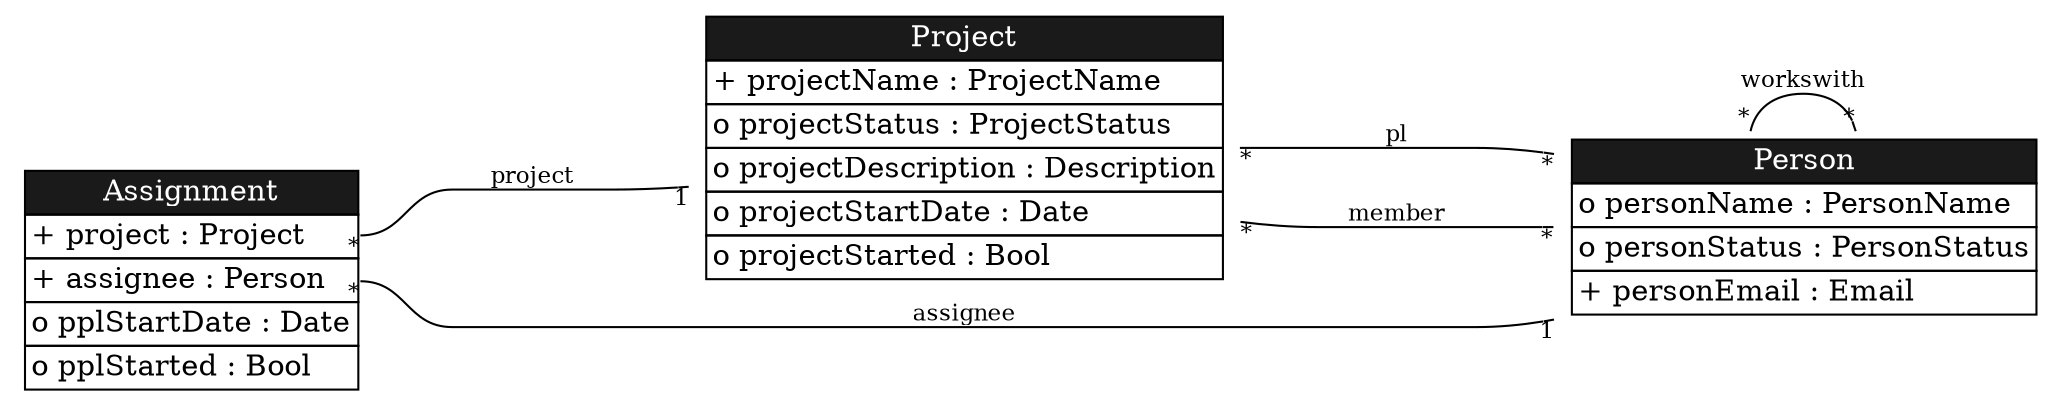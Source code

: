 digraph {
	graph [bb="0,0,831,186.5",
		bgcolor=white,
		rankdir=LR
	];
	node [label="\N"];
	edge [fontsize=11,
		minlen=4
	];
	Project	 [color=purple,
		height=1.8611,
		label=<<TABLE BGCOLOR="white" COLOR="black" BORDER="0" CELLBORDER="1" CELLSPACING="0"><TR><TD BGCOLOR="gray10" COLOR="black"><FONT COLOR="white">Project</FONT></TD></TR><TR><TD ALIGN="LEFT" PORT="projectName">+ projectName : ProjectName</TD></TR><TR><TD ALIGN="LEFT" PORT="projectStatus">o projectStatus : ProjectStatus</TD></TR><TR><TD ALIGN="LEFT" PORT="projectDescription">o projectDescription : Description</TD></TR><TR><TD ALIGN="LEFT" PORT="projectStartDate">o projectStartDate : Date</TD></TR><TR><TD ALIGN="LEFT" PORT="projectStarted">o projectStarted : Bool</TD></TR></TABLE>>,
		pos="393,119.5",
		shape=plaintext,
		width=2.8889];
	Person	 [color=purple,
		height=1.2778,
		label=<<TABLE BGCOLOR="white" COLOR="black" BORDER="0" CELLBORDER="1" CELLSPACING="0"><TR><TD BGCOLOR="gray10" COLOR="black"><FONT COLOR="white">Person</FONT></TD></TR><TR><TD ALIGN="LEFT" PORT="personName">o personName : PersonName</TD></TR><TR><TD ALIGN="LEFT" PORT="personStatus">o personStatus : PersonStatus</TD></TR><TR><TD ALIGN="LEFT" PORT="personEmail">+ personEmail : Email</TD></TR></TABLE>>,
		pos="739.5,81.5",
		shape=plaintext,
		width=2.5417];
	Project:pl -> Person	 [arrowhead=onone,
		head_lp="644.88,109.36",
		headlabel="*",
		label=pl,
		labelfloat=true,
		lp="572.5,125.5",
		pos="e,647.88,115.36 497.22,119.5 509.61,119.5 522.09,119.5 534,119.5 534,119.5 534,119.5 611,119.5 621.42,119.5 632.13,118.32 642.7,\
116.38",
		tail_lp="500.22,113.5",
		taillabel="*"];
	Project:member -> Person	 [arrowhead=onone,
		head_lp="644.95,75.5",
		headlabel="*",
		label=member,
		labelfloat=true,
		lp="572.5,87.5",
		pos="e,647.95,81.5 497.14,85.007 509.43,82.836 521.91,81.5 534,81.5 534,81.5 534,81.5 611,81.5 621.27,81.5 632.01,81.5 642.71,81.5",
		tail_lp="500.14,79.007",
		taillabel="*"];
	Person:workswith -> Person	 [arrowhead=onone,
		head_lp="756.62,133.52",
		headlabel="*",
		label=workswith,
		labelfloat=true,
		lp="739.5,151.5",
		pos="e,759.62,127.52 719.38,127.52 721.19,137.91 727.9,145.5 739.5,145.5 749.11,145.5 755.36,140.29 758.25,132.61",
		tail_lp="716.38,133.52",
		taillabel="*"];
	Assignment	 [color=purple,
		height=1.5694,
		label=<<TABLE BGCOLOR="white" COLOR="black" BORDER="0" CELLBORDER="1" CELLSPACING="0"><TR><TD BGCOLOR="gray10" COLOR="black"><FONT COLOR="white">Assignment</FONT></TD></TR><TR><TD ALIGN="LEFT" PORT="project">+ project : Project</TD></TR><TR><TD ALIGN="LEFT" PORT="assignee">+ assignee : Person</TD></TR><TR><TD ALIGN="LEFT" PORT="pplStartDate">o pplStartDate : Date</TD></TR><TR><TD ALIGN="LEFT" PORT="pplStarted">o pplStarted : Bool</TD></TR></TABLE>>,
		pos="69,56.5",
		shape=plaintext,
		width=1.9167];
	Assignment:project -> Project	 [arrowhead=onone,
		head_lp="285.64,95.382",
		headlabel=1,
		label=project,
		labelfloat=true,
		lp="213.5,105.5",
		pos="e,288.64,101.38 131,77.5 152.86,77.5 153.14,99.5 175,99.5 175,99.5 175,99.5 252,99.5 262.23,99.5 272.85,100.03 283.44,100.92",
		tail_lp="128,71.5",
		taillabel="*"];
	Assignment:assignee -> Person	 [arrowhead=onone,
		head_lp="644.72,32.546",
		headlabel=1,
		label=assignee,
		labelfloat=true,
		lp="393,39.5",
		pos="e,647.72,38.546 131,55.5 152.86,55.5 153.14,33.5 175,33.5 175,33.5 175,33.5 611,33.5 621.47,33.5 632.13,34.935 642.6,37.308",
		tail_lp="128,49.5",
		taillabel="*"];
}
